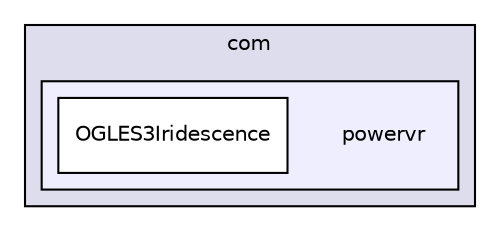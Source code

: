 digraph "PVR/SDK_3.4/Examples/Intermediate/Iridescence/OGLES3/Build/Android/src/com/powervr" {
  compound=true
  node [ fontsize="10", fontname="Helvetica"];
  edge [ labelfontsize="10", labelfontname="Helvetica"];
  subgraph clusterdir_69fef5be28e0d062797b7a9dd700276f {
    graph [ bgcolor="#ddddee", pencolor="black", label="com" fontname="Helvetica", fontsize="10", URL="dir_69fef5be28e0d062797b7a9dd700276f.html"]
  subgraph clusterdir_45acd03636c7663fba8b957debba3477 {
    graph [ bgcolor="#eeeeff", pencolor="black", label="" URL="dir_45acd03636c7663fba8b957debba3477.html"];
    dir_45acd03636c7663fba8b957debba3477 [shape=plaintext label="powervr"];
    dir_5332427a40fd7c510235ac4afc4778f8 [shape=box label="OGLES3Iridescence" color="black" fillcolor="white" style="filled" URL="dir_5332427a40fd7c510235ac4afc4778f8.html"];
  }
  }
}
